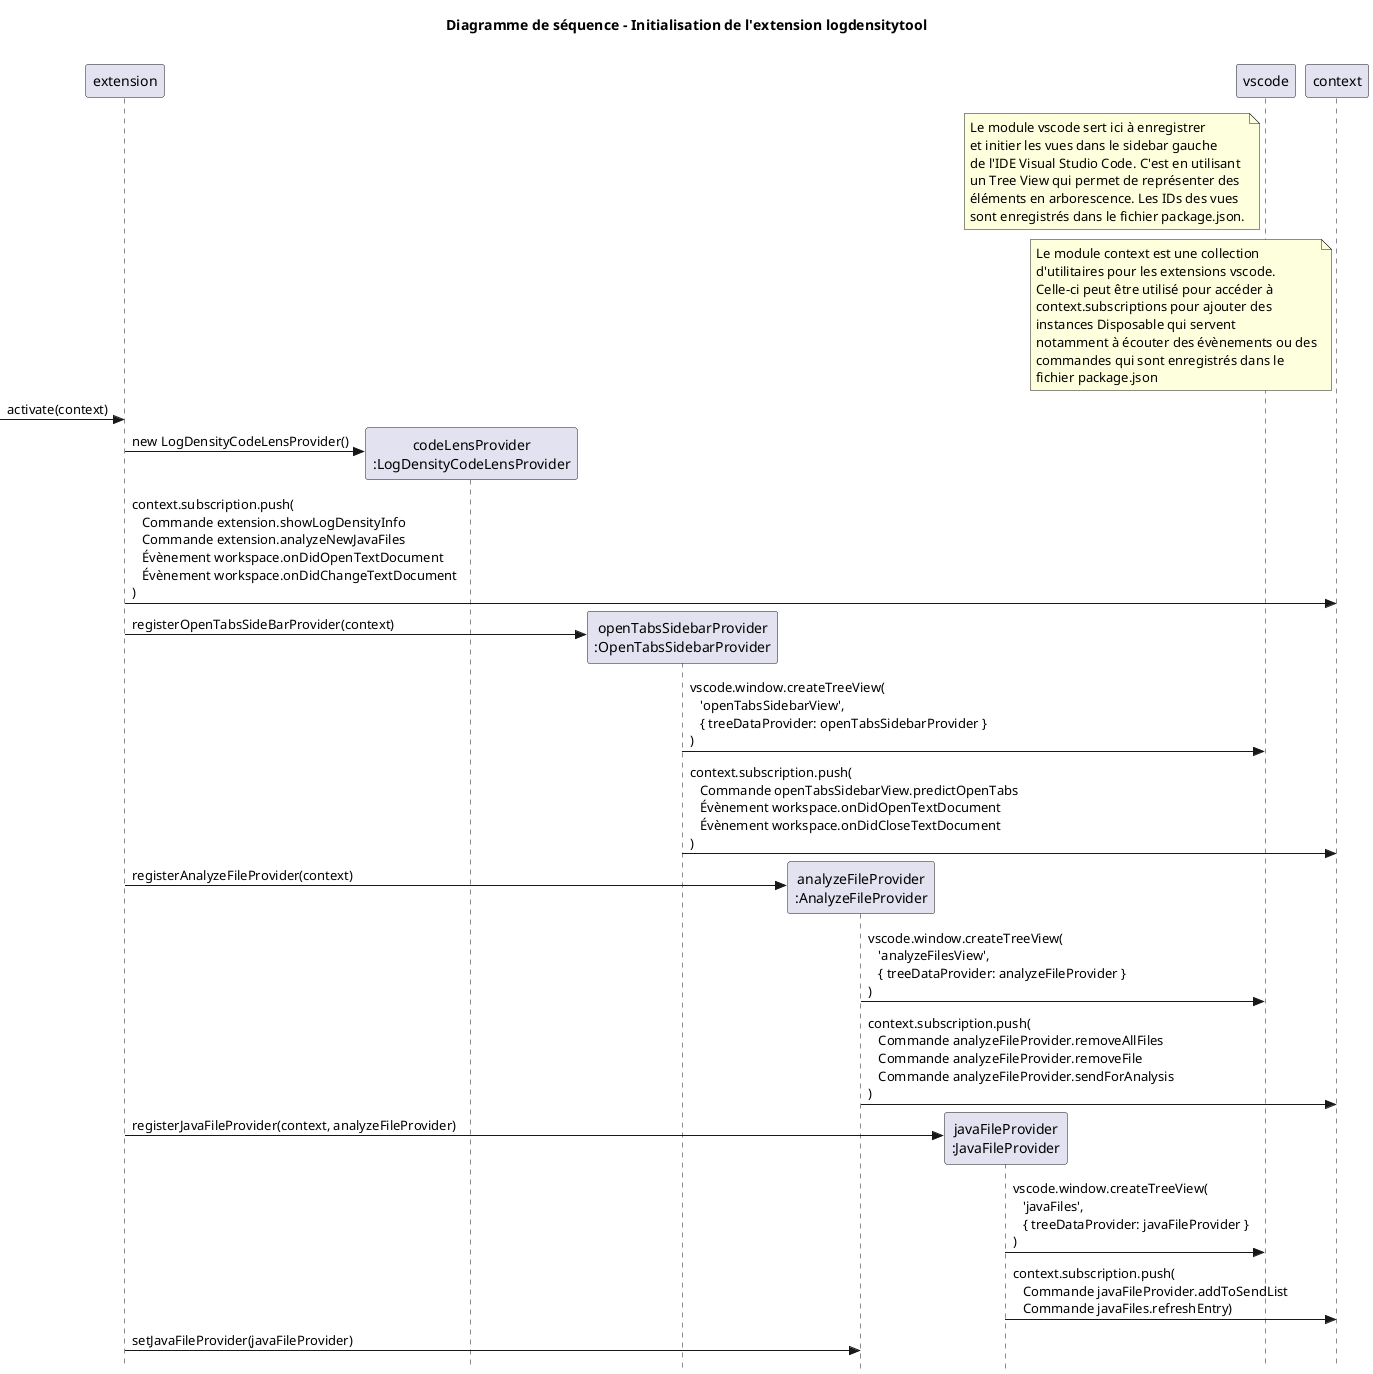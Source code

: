 @startuml
title Diagramme de séquence - Initialisation de l'extension logdensitytool
skinparam style strictuml

participant "extension" as extension
note left of vscode
Le module vscode sert ici à enregistrer
et initier les vues dans le sidebar gauche
de l'IDE Visual Studio Code. C'est en utilisant
un Tree View qui permet de représenter des
éléments en arborescence. Les IDs des vues
sont enregistrés dans le fichier package.json.
end note
note left of context
Le module context est une collection
d'utilitaires pour les extensions vscode.
Celle-ci peut être utilisé pour accéder à 
context.subscriptions pour ajouter des
instances Disposable qui servent
notamment à écouter des évènements ou des
commandes qui sont enregistrés dans le
fichier package.json
end note

-> extension : activate(context)

extension -> "codeLensProvider\n:LogDensityCodeLensProvider" as codeLensProvider ** : new LogDensityCodeLensProvider()
extension -> context : context.subscription.push(\n   Commande extension.showLogDensityInfo\n   Commande extension.analyzeNewJavaFiles\n   Évènement workspace.onDidOpenTextDocument\n   Évènement workspace.onDidChangeTextDocument\n)

extension -> "openTabsSidebarProvider\n:OpenTabsSidebarProvider" as sidebar ** : registerOpenTabsSideBarProvider(context)
sidebar -> vscode : vscode.window.createTreeView(\n   'openTabsSidebarView',\n   { treeDataProvider: openTabsSidebarProvider }\n)
sidebar -> context : context.subscription.push(\n   Commande openTabsSidebarView.predictOpenTabs\n   Évènement workspace.onDidOpenTextDocument\n   Évènement workspace.onDidCloseTextDocument\n)

extension -> "analyzeFileProvider\n:AnalyzeFileProvider" as analyze ** : registerAnalyzeFileProvider(context)
analyze -> vscode : vscode.window.createTreeView(\n   'analyzeFilesView',\n   { treeDataProvider: analyzeFileProvider }\n)
analyze -> context : context.subscription.push(\n   Commande analyzeFileProvider.removeAllFiles\n   Commande analyzeFileProvider.removeFile\n   Commande analyzeFileProvider.sendForAnalysis\n)

extension -> "javaFileProvider\n:JavaFileProvider" as provider ** : registerJavaFileProvider(context, analyzeFileProvider)
provider -> vscode : vscode.window.createTreeView(\n   'javaFiles',\n   { treeDataProvider: javaFileProvider }\n)
provider -> context : context.subscription.push(\n   Commande javaFileProvider.addToSendList\n   Commande javaFiles.refreshEntry)

extension -> analyze : setJavaFileProvider(javaFileProvider)

participant ":vscode" as vscode
participant "context\n:ExtensionContext" as context
@enduml
